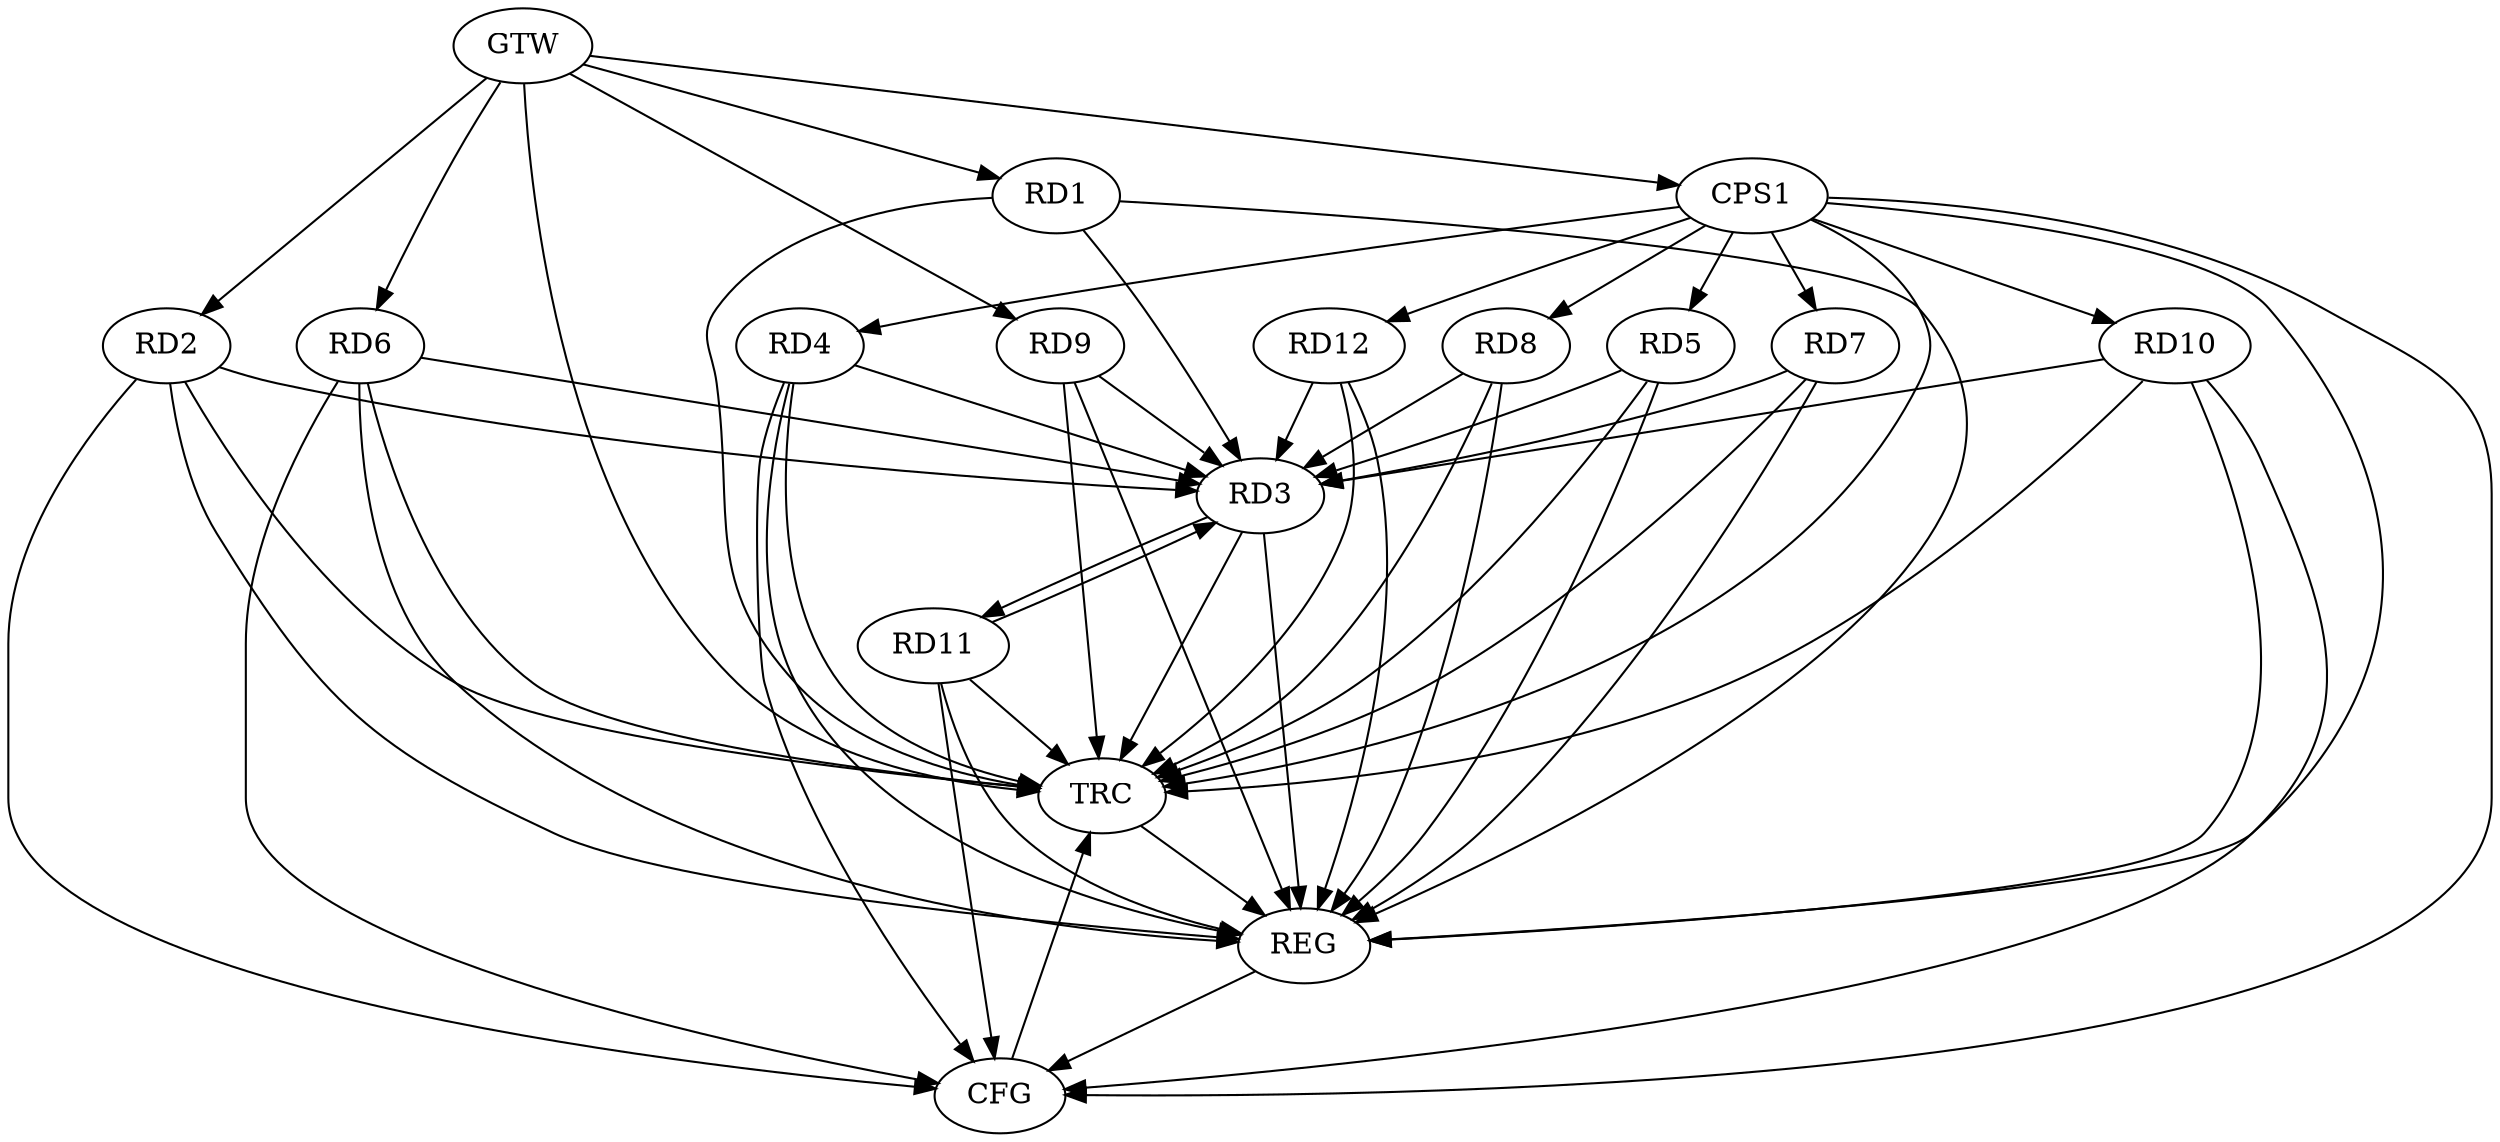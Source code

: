 strict digraph G {
  RD1 [ label="RD1" ];
  RD2 [ label="RD2" ];
  RD3 [ label="RD3" ];
  RD4 [ label="RD4" ];
  RD5 [ label="RD5" ];
  RD6 [ label="RD6" ];
  RD7 [ label="RD7" ];
  RD8 [ label="RD8" ];
  RD9 [ label="RD9" ];
  RD10 [ label="RD10" ];
  RD11 [ label="RD11" ];
  RD12 [ label="RD12" ];
  CPS1 [ label="CPS1" ];
  GTW [ label="GTW" ];
  REG [ label="REG" ];
  CFG [ label="CFG" ];
  TRC [ label="TRC" ];
  RD2 -> RD3;
  RD6 -> RD3;
  RD9 -> RD3;
  RD3 -> RD11;
  CPS1 -> RD4;
  CPS1 -> RD5;
  CPS1 -> RD7;
  CPS1 -> RD8;
  CPS1 -> RD10;
  CPS1 -> RD12;
  GTW -> RD1;
  GTW -> RD2;
  GTW -> RD6;
  GTW -> RD9;
  GTW -> CPS1;
  RD1 -> REG;
  RD2 -> REG;
  RD3 -> REG;
  RD4 -> REG;
  RD5 -> REG;
  RD6 -> REG;
  RD7 -> REG;
  RD8 -> REG;
  RD9 -> REG;
  RD10 -> REG;
  RD11 -> REG;
  RD12 -> REG;
  CPS1 -> REG;
  RD6 -> CFG;
  RD11 -> CFG;
  CPS1 -> CFG;
  RD10 -> CFG;
  RD2 -> CFG;
  RD4 -> CFG;
  REG -> CFG;
  RD1 -> TRC;
  RD2 -> TRC;
  RD3 -> TRC;
  RD4 -> TRC;
  RD5 -> TRC;
  RD6 -> TRC;
  RD7 -> TRC;
  RD8 -> TRC;
  RD9 -> TRC;
  RD10 -> TRC;
  RD11 -> TRC;
  RD12 -> TRC;
  CPS1 -> TRC;
  GTW -> TRC;
  CFG -> TRC;
  TRC -> REG;
  RD10 -> RD3;
  RD12 -> RD3;
  RD8 -> RD3;
  RD11 -> RD3;
  RD7 -> RD3;
  RD5 -> RD3;
  RD1 -> RD3;
  RD4 -> RD3;
}
